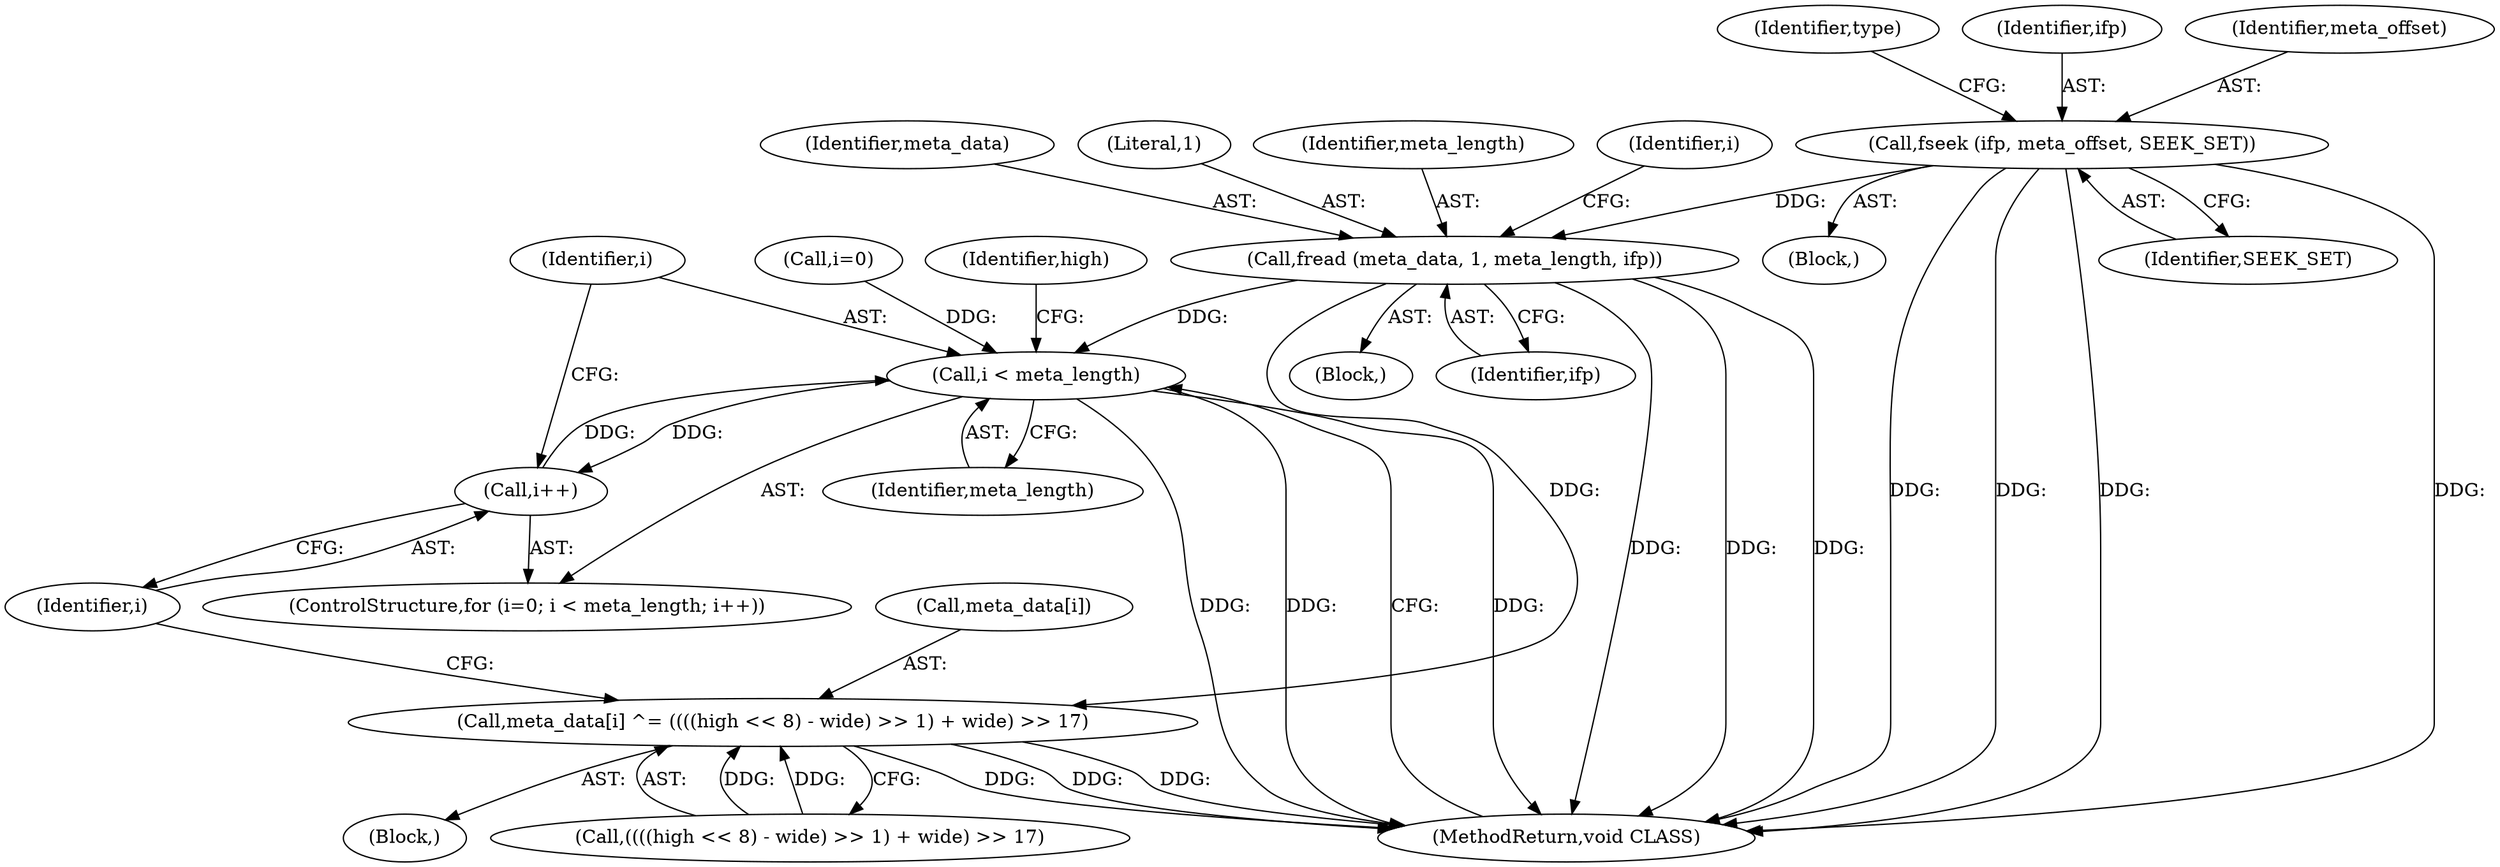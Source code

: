 digraph "0_LibRaw-demosaic-pack-GPL2_194f592e205990ea8fce72b6c571c14350aca716_0@API" {
"1000152" [label="(Call,fread (meta_data, 1, meta_length, ifp))"];
"1000116" [label="(Call,fseek (ifp, meta_offset, SEEK_SET))"];
"1000161" [label="(Call,i < meta_length)"];
"1000164" [label="(Call,i++)"];
"1000185" [label="(Call,meta_data[i] ^= ((((high << 8) - wide) >> 1) + wide) >> 17)"];
"1000157" [label="(ControlStructure,for (i=0; i < meta_length; i++))"];
"1000116" [label="(Call,fseek (ifp, meta_offset, SEEK_SET))"];
"1000151" [label="(Block,)"];
"1000155" [label="(Identifier,meta_length)"];
"1000121" [label="(Identifier,type)"];
"1000158" [label="(Call,i=0)"];
"1000159" [label="(Identifier,i)"];
"1000101" [label="(Block,)"];
"1000186" [label="(Call,meta_data[i])"];
"1000185" [label="(Call,meta_data[i] ^= ((((high << 8) - wide) >> 1) + wide) >> 17)"];
"1000152" [label="(Call,fread (meta_data, 1, meta_length, ifp))"];
"1000119" [label="(Identifier,SEEK_SET)"];
"1000117" [label="(Identifier,ifp)"];
"1000162" [label="(Identifier,i)"];
"1000166" [label="(Block,)"];
"1000189" [label="(Call,((((high << 8) - wide) >> 1) + wide) >> 17)"];
"1000328" [label="(MethodReturn,void CLASS)"];
"1000118" [label="(Identifier,meta_offset)"];
"1000165" [label="(Identifier,i)"];
"1000164" [label="(Call,i++)"];
"1000161" [label="(Call,i < meta_length)"];
"1000163" [label="(Identifier,meta_length)"];
"1000156" [label="(Identifier,ifp)"];
"1000153" [label="(Identifier,meta_data)"];
"1000154" [label="(Literal,1)"];
"1000168" [label="(Identifier,high)"];
"1000152" -> "1000151"  [label="AST: "];
"1000152" -> "1000156"  [label="CFG: "];
"1000153" -> "1000152"  [label="AST: "];
"1000154" -> "1000152"  [label="AST: "];
"1000155" -> "1000152"  [label="AST: "];
"1000156" -> "1000152"  [label="AST: "];
"1000159" -> "1000152"  [label="CFG: "];
"1000152" -> "1000328"  [label="DDG: "];
"1000152" -> "1000328"  [label="DDG: "];
"1000152" -> "1000328"  [label="DDG: "];
"1000116" -> "1000152"  [label="DDG: "];
"1000152" -> "1000161"  [label="DDG: "];
"1000152" -> "1000185"  [label="DDG: "];
"1000116" -> "1000101"  [label="AST: "];
"1000116" -> "1000119"  [label="CFG: "];
"1000117" -> "1000116"  [label="AST: "];
"1000118" -> "1000116"  [label="AST: "];
"1000119" -> "1000116"  [label="AST: "];
"1000121" -> "1000116"  [label="CFG: "];
"1000116" -> "1000328"  [label="DDG: "];
"1000116" -> "1000328"  [label="DDG: "];
"1000116" -> "1000328"  [label="DDG: "];
"1000116" -> "1000328"  [label="DDG: "];
"1000161" -> "1000157"  [label="AST: "];
"1000161" -> "1000163"  [label="CFG: "];
"1000162" -> "1000161"  [label="AST: "];
"1000163" -> "1000161"  [label="AST: "];
"1000168" -> "1000161"  [label="CFG: "];
"1000328" -> "1000161"  [label="CFG: "];
"1000161" -> "1000328"  [label="DDG: "];
"1000161" -> "1000328"  [label="DDG: "];
"1000161" -> "1000328"  [label="DDG: "];
"1000158" -> "1000161"  [label="DDG: "];
"1000164" -> "1000161"  [label="DDG: "];
"1000161" -> "1000164"  [label="DDG: "];
"1000164" -> "1000157"  [label="AST: "];
"1000164" -> "1000165"  [label="CFG: "];
"1000165" -> "1000164"  [label="AST: "];
"1000162" -> "1000164"  [label="CFG: "];
"1000185" -> "1000166"  [label="AST: "];
"1000185" -> "1000189"  [label="CFG: "];
"1000186" -> "1000185"  [label="AST: "];
"1000189" -> "1000185"  [label="AST: "];
"1000165" -> "1000185"  [label="CFG: "];
"1000185" -> "1000328"  [label="DDG: "];
"1000185" -> "1000328"  [label="DDG: "];
"1000185" -> "1000328"  [label="DDG: "];
"1000189" -> "1000185"  [label="DDG: "];
"1000189" -> "1000185"  [label="DDG: "];
}

